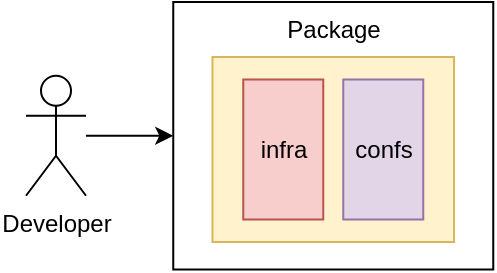 <mxfile scale="1" border="0" version="24.3.0" type="device">
  <diagram name="Página-1" id="GqaS2yzh_YFpKsmkKtEa">
    <mxGraphModel dx="664" dy="461" grid="1" gridSize="10" guides="1" tooltips="1" connect="1" arrows="1" fold="1" page="1" pageScale="1" pageWidth="827" pageHeight="1169" math="0" shadow="0">
      <root>
        <mxCell id="0" />
        <mxCell id="1" parent="0" />
        <mxCell id="mn2NxKexUScG5y5CKuOj-8" value="" style="edgeStyle=orthogonalEdgeStyle;rounded=0;orthogonalLoop=1;jettySize=auto;html=1;entryX=0;entryY=0.5;entryDx=0;entryDy=0;" edge="1" parent="1" source="mn2NxKexUScG5y5CKuOj-7" target="mn2NxKexUScG5y5CKuOj-2">
          <mxGeometry relative="1" as="geometry" />
        </mxCell>
        <mxCell id="mn2NxKexUScG5y5CKuOj-7" value="Developer" style="shape=umlActor;verticalLabelPosition=bottom;verticalAlign=top;html=1;outlineConnect=0;" vertex="1" parent="1">
          <mxGeometry x="30" y="166.88" width="30" height="60" as="geometry" />
        </mxCell>
        <mxCell id="mn2NxKexUScG5y5CKuOj-9" value="" style="group" vertex="1" connectable="0" parent="1">
          <mxGeometry x="103.63" y="130" width="160" height="133.75" as="geometry" />
        </mxCell>
        <mxCell id="mn2NxKexUScG5y5CKuOj-2" value="Package" style="whiteSpace=wrap;html=1;verticalAlign=top;" vertex="1" parent="mn2NxKexUScG5y5CKuOj-9">
          <mxGeometry width="160" height="133.75" as="geometry" />
        </mxCell>
        <mxCell id="mn2NxKexUScG5y5CKuOj-4" value="" style="rounded=0;whiteSpace=wrap;html=1;fillColor=#fff2cc;strokeColor=#d6b656;" vertex="1" parent="mn2NxKexUScG5y5CKuOj-9">
          <mxGeometry x="19.61" y="27.5" width="120.79" height="92.5" as="geometry" />
        </mxCell>
        <mxCell id="mn2NxKexUScG5y5CKuOj-5" value="infra" style="rounded=0;whiteSpace=wrap;html=1;fillColor=#f8cecc;strokeColor=#b85450;" vertex="1" parent="mn2NxKexUScG5y5CKuOj-9">
          <mxGeometry x="35" y="38.75" width="40" height="70" as="geometry" />
        </mxCell>
        <mxCell id="mn2NxKexUScG5y5CKuOj-6" value="confs" style="rounded=0;whiteSpace=wrap;html=1;fillColor=#e1d5e7;strokeColor=#9673a6;" vertex="1" parent="mn2NxKexUScG5y5CKuOj-9">
          <mxGeometry x="85" y="38.75" width="40" height="70" as="geometry" />
        </mxCell>
      </root>
    </mxGraphModel>
  </diagram>
</mxfile>
